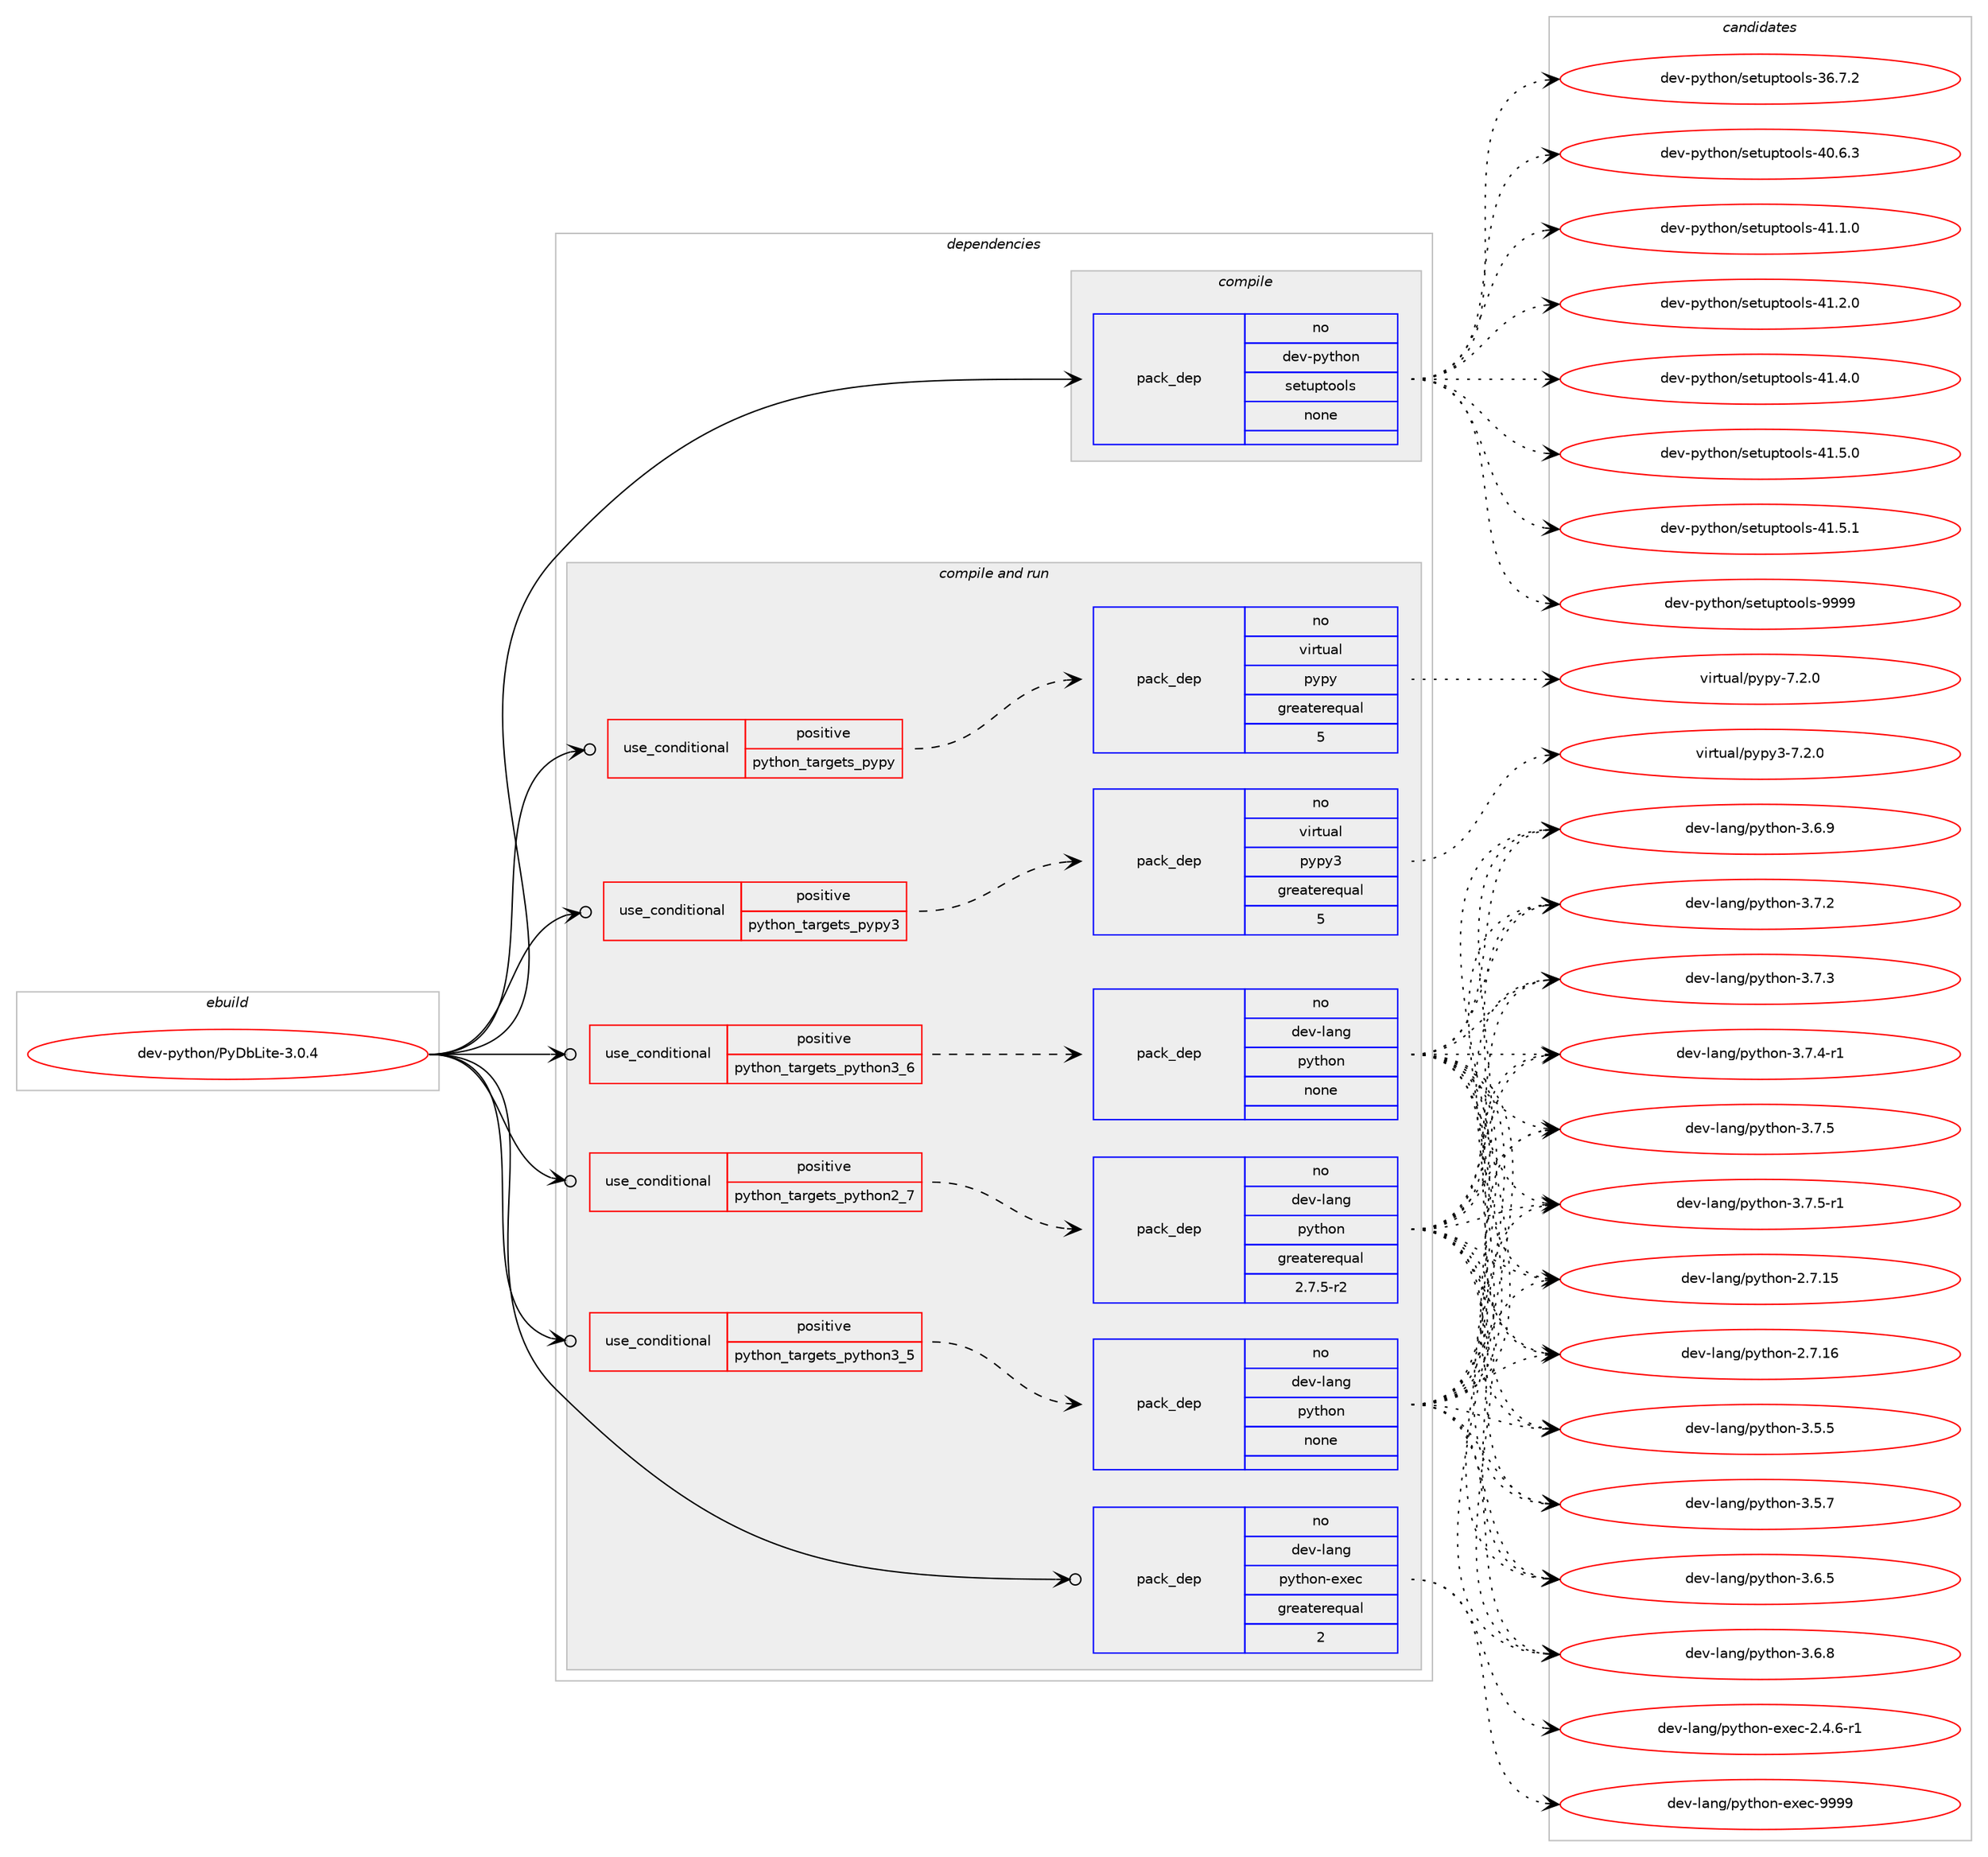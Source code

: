 digraph prolog {

# *************
# Graph options
# *************

newrank=true;
concentrate=true;
compound=true;
graph [rankdir=LR,fontname=Helvetica,fontsize=10,ranksep=1.5];#, ranksep=2.5, nodesep=0.2];
edge  [arrowhead=vee];
node  [fontname=Helvetica,fontsize=10];

# **********
# The ebuild
# **********

subgraph cluster_leftcol {
color=gray;
rank=same;
label=<<i>ebuild</i>>;
id [label="dev-python/PyDbLite-3.0.4", color=red, width=4, href="../dev-python/PyDbLite-3.0.4.svg"];
}

# ****************
# The dependencies
# ****************

subgraph cluster_midcol {
color=gray;
label=<<i>dependencies</i>>;
subgraph cluster_compile {
fillcolor="#eeeeee";
style=filled;
label=<<i>compile</i>>;
subgraph pack445293 {
dependency592710 [label=<<TABLE BORDER="0" CELLBORDER="1" CELLSPACING="0" CELLPADDING="4" WIDTH="220"><TR><TD ROWSPAN="6" CELLPADDING="30">pack_dep</TD></TR><TR><TD WIDTH="110">no</TD></TR><TR><TD>dev-python</TD></TR><TR><TD>setuptools</TD></TR><TR><TD>none</TD></TR><TR><TD></TD></TR></TABLE>>, shape=none, color=blue];
}
id:e -> dependency592710:w [weight=20,style="solid",arrowhead="vee"];
}
subgraph cluster_compileandrun {
fillcolor="#eeeeee";
style=filled;
label=<<i>compile and run</i>>;
subgraph cond135647 {
dependency592711 [label=<<TABLE BORDER="0" CELLBORDER="1" CELLSPACING="0" CELLPADDING="4"><TR><TD ROWSPAN="3" CELLPADDING="10">use_conditional</TD></TR><TR><TD>positive</TD></TR><TR><TD>python_targets_pypy</TD></TR></TABLE>>, shape=none, color=red];
subgraph pack445294 {
dependency592712 [label=<<TABLE BORDER="0" CELLBORDER="1" CELLSPACING="0" CELLPADDING="4" WIDTH="220"><TR><TD ROWSPAN="6" CELLPADDING="30">pack_dep</TD></TR><TR><TD WIDTH="110">no</TD></TR><TR><TD>virtual</TD></TR><TR><TD>pypy</TD></TR><TR><TD>greaterequal</TD></TR><TR><TD>5</TD></TR></TABLE>>, shape=none, color=blue];
}
dependency592711:e -> dependency592712:w [weight=20,style="dashed",arrowhead="vee"];
}
id:e -> dependency592711:w [weight=20,style="solid",arrowhead="odotvee"];
subgraph cond135648 {
dependency592713 [label=<<TABLE BORDER="0" CELLBORDER="1" CELLSPACING="0" CELLPADDING="4"><TR><TD ROWSPAN="3" CELLPADDING="10">use_conditional</TD></TR><TR><TD>positive</TD></TR><TR><TD>python_targets_pypy3</TD></TR></TABLE>>, shape=none, color=red];
subgraph pack445295 {
dependency592714 [label=<<TABLE BORDER="0" CELLBORDER="1" CELLSPACING="0" CELLPADDING="4" WIDTH="220"><TR><TD ROWSPAN="6" CELLPADDING="30">pack_dep</TD></TR><TR><TD WIDTH="110">no</TD></TR><TR><TD>virtual</TD></TR><TR><TD>pypy3</TD></TR><TR><TD>greaterequal</TD></TR><TR><TD>5</TD></TR></TABLE>>, shape=none, color=blue];
}
dependency592713:e -> dependency592714:w [weight=20,style="dashed",arrowhead="vee"];
}
id:e -> dependency592713:w [weight=20,style="solid",arrowhead="odotvee"];
subgraph cond135649 {
dependency592715 [label=<<TABLE BORDER="0" CELLBORDER="1" CELLSPACING="0" CELLPADDING="4"><TR><TD ROWSPAN="3" CELLPADDING="10">use_conditional</TD></TR><TR><TD>positive</TD></TR><TR><TD>python_targets_python2_7</TD></TR></TABLE>>, shape=none, color=red];
subgraph pack445296 {
dependency592716 [label=<<TABLE BORDER="0" CELLBORDER="1" CELLSPACING="0" CELLPADDING="4" WIDTH="220"><TR><TD ROWSPAN="6" CELLPADDING="30">pack_dep</TD></TR><TR><TD WIDTH="110">no</TD></TR><TR><TD>dev-lang</TD></TR><TR><TD>python</TD></TR><TR><TD>greaterequal</TD></TR><TR><TD>2.7.5-r2</TD></TR></TABLE>>, shape=none, color=blue];
}
dependency592715:e -> dependency592716:w [weight=20,style="dashed",arrowhead="vee"];
}
id:e -> dependency592715:w [weight=20,style="solid",arrowhead="odotvee"];
subgraph cond135650 {
dependency592717 [label=<<TABLE BORDER="0" CELLBORDER="1" CELLSPACING="0" CELLPADDING="4"><TR><TD ROWSPAN="3" CELLPADDING="10">use_conditional</TD></TR><TR><TD>positive</TD></TR><TR><TD>python_targets_python3_5</TD></TR></TABLE>>, shape=none, color=red];
subgraph pack445297 {
dependency592718 [label=<<TABLE BORDER="0" CELLBORDER="1" CELLSPACING="0" CELLPADDING="4" WIDTH="220"><TR><TD ROWSPAN="6" CELLPADDING="30">pack_dep</TD></TR><TR><TD WIDTH="110">no</TD></TR><TR><TD>dev-lang</TD></TR><TR><TD>python</TD></TR><TR><TD>none</TD></TR><TR><TD></TD></TR></TABLE>>, shape=none, color=blue];
}
dependency592717:e -> dependency592718:w [weight=20,style="dashed",arrowhead="vee"];
}
id:e -> dependency592717:w [weight=20,style="solid",arrowhead="odotvee"];
subgraph cond135651 {
dependency592719 [label=<<TABLE BORDER="0" CELLBORDER="1" CELLSPACING="0" CELLPADDING="4"><TR><TD ROWSPAN="3" CELLPADDING="10">use_conditional</TD></TR><TR><TD>positive</TD></TR><TR><TD>python_targets_python3_6</TD></TR></TABLE>>, shape=none, color=red];
subgraph pack445298 {
dependency592720 [label=<<TABLE BORDER="0" CELLBORDER="1" CELLSPACING="0" CELLPADDING="4" WIDTH="220"><TR><TD ROWSPAN="6" CELLPADDING="30">pack_dep</TD></TR><TR><TD WIDTH="110">no</TD></TR><TR><TD>dev-lang</TD></TR><TR><TD>python</TD></TR><TR><TD>none</TD></TR><TR><TD></TD></TR></TABLE>>, shape=none, color=blue];
}
dependency592719:e -> dependency592720:w [weight=20,style="dashed",arrowhead="vee"];
}
id:e -> dependency592719:w [weight=20,style="solid",arrowhead="odotvee"];
subgraph pack445299 {
dependency592721 [label=<<TABLE BORDER="0" CELLBORDER="1" CELLSPACING="0" CELLPADDING="4" WIDTH="220"><TR><TD ROWSPAN="6" CELLPADDING="30">pack_dep</TD></TR><TR><TD WIDTH="110">no</TD></TR><TR><TD>dev-lang</TD></TR><TR><TD>python-exec</TD></TR><TR><TD>greaterequal</TD></TR><TR><TD>2</TD></TR></TABLE>>, shape=none, color=blue];
}
id:e -> dependency592721:w [weight=20,style="solid",arrowhead="odotvee"];
}
subgraph cluster_run {
fillcolor="#eeeeee";
style=filled;
label=<<i>run</i>>;
}
}

# **************
# The candidates
# **************

subgraph cluster_choices {
rank=same;
color=gray;
label=<<i>candidates</i>>;

subgraph choice445293 {
color=black;
nodesep=1;
choice100101118451121211161041111104711510111611711211611111110811545515446554650 [label="dev-python/setuptools-36.7.2", color=red, width=4,href="../dev-python/setuptools-36.7.2.svg"];
choice100101118451121211161041111104711510111611711211611111110811545524846544651 [label="dev-python/setuptools-40.6.3", color=red, width=4,href="../dev-python/setuptools-40.6.3.svg"];
choice100101118451121211161041111104711510111611711211611111110811545524946494648 [label="dev-python/setuptools-41.1.0", color=red, width=4,href="../dev-python/setuptools-41.1.0.svg"];
choice100101118451121211161041111104711510111611711211611111110811545524946504648 [label="dev-python/setuptools-41.2.0", color=red, width=4,href="../dev-python/setuptools-41.2.0.svg"];
choice100101118451121211161041111104711510111611711211611111110811545524946524648 [label="dev-python/setuptools-41.4.0", color=red, width=4,href="../dev-python/setuptools-41.4.0.svg"];
choice100101118451121211161041111104711510111611711211611111110811545524946534648 [label="dev-python/setuptools-41.5.0", color=red, width=4,href="../dev-python/setuptools-41.5.0.svg"];
choice100101118451121211161041111104711510111611711211611111110811545524946534649 [label="dev-python/setuptools-41.5.1", color=red, width=4,href="../dev-python/setuptools-41.5.1.svg"];
choice10010111845112121116104111110471151011161171121161111111081154557575757 [label="dev-python/setuptools-9999", color=red, width=4,href="../dev-python/setuptools-9999.svg"];
dependency592710:e -> choice100101118451121211161041111104711510111611711211611111110811545515446554650:w [style=dotted,weight="100"];
dependency592710:e -> choice100101118451121211161041111104711510111611711211611111110811545524846544651:w [style=dotted,weight="100"];
dependency592710:e -> choice100101118451121211161041111104711510111611711211611111110811545524946494648:w [style=dotted,weight="100"];
dependency592710:e -> choice100101118451121211161041111104711510111611711211611111110811545524946504648:w [style=dotted,weight="100"];
dependency592710:e -> choice100101118451121211161041111104711510111611711211611111110811545524946524648:w [style=dotted,weight="100"];
dependency592710:e -> choice100101118451121211161041111104711510111611711211611111110811545524946534648:w [style=dotted,weight="100"];
dependency592710:e -> choice100101118451121211161041111104711510111611711211611111110811545524946534649:w [style=dotted,weight="100"];
dependency592710:e -> choice10010111845112121116104111110471151011161171121161111111081154557575757:w [style=dotted,weight="100"];
}
subgraph choice445294 {
color=black;
nodesep=1;
choice1181051141161179710847112121112121455546504648 [label="virtual/pypy-7.2.0", color=red, width=4,href="../virtual/pypy-7.2.0.svg"];
dependency592712:e -> choice1181051141161179710847112121112121455546504648:w [style=dotted,weight="100"];
}
subgraph choice445295 {
color=black;
nodesep=1;
choice118105114116117971084711212111212151455546504648 [label="virtual/pypy3-7.2.0", color=red, width=4,href="../virtual/pypy3-7.2.0.svg"];
dependency592714:e -> choice118105114116117971084711212111212151455546504648:w [style=dotted,weight="100"];
}
subgraph choice445296 {
color=black;
nodesep=1;
choice10010111845108971101034711212111610411111045504655464953 [label="dev-lang/python-2.7.15", color=red, width=4,href="../dev-lang/python-2.7.15.svg"];
choice10010111845108971101034711212111610411111045504655464954 [label="dev-lang/python-2.7.16", color=red, width=4,href="../dev-lang/python-2.7.16.svg"];
choice100101118451089711010347112121116104111110455146534653 [label="dev-lang/python-3.5.5", color=red, width=4,href="../dev-lang/python-3.5.5.svg"];
choice100101118451089711010347112121116104111110455146534655 [label="dev-lang/python-3.5.7", color=red, width=4,href="../dev-lang/python-3.5.7.svg"];
choice100101118451089711010347112121116104111110455146544653 [label="dev-lang/python-3.6.5", color=red, width=4,href="../dev-lang/python-3.6.5.svg"];
choice100101118451089711010347112121116104111110455146544656 [label="dev-lang/python-3.6.8", color=red, width=4,href="../dev-lang/python-3.6.8.svg"];
choice100101118451089711010347112121116104111110455146544657 [label="dev-lang/python-3.6.9", color=red, width=4,href="../dev-lang/python-3.6.9.svg"];
choice100101118451089711010347112121116104111110455146554650 [label="dev-lang/python-3.7.2", color=red, width=4,href="../dev-lang/python-3.7.2.svg"];
choice100101118451089711010347112121116104111110455146554651 [label="dev-lang/python-3.7.3", color=red, width=4,href="../dev-lang/python-3.7.3.svg"];
choice1001011184510897110103471121211161041111104551465546524511449 [label="dev-lang/python-3.7.4-r1", color=red, width=4,href="../dev-lang/python-3.7.4-r1.svg"];
choice100101118451089711010347112121116104111110455146554653 [label="dev-lang/python-3.7.5", color=red, width=4,href="../dev-lang/python-3.7.5.svg"];
choice1001011184510897110103471121211161041111104551465546534511449 [label="dev-lang/python-3.7.5-r1", color=red, width=4,href="../dev-lang/python-3.7.5-r1.svg"];
dependency592716:e -> choice10010111845108971101034711212111610411111045504655464953:w [style=dotted,weight="100"];
dependency592716:e -> choice10010111845108971101034711212111610411111045504655464954:w [style=dotted,weight="100"];
dependency592716:e -> choice100101118451089711010347112121116104111110455146534653:w [style=dotted,weight="100"];
dependency592716:e -> choice100101118451089711010347112121116104111110455146534655:w [style=dotted,weight="100"];
dependency592716:e -> choice100101118451089711010347112121116104111110455146544653:w [style=dotted,weight="100"];
dependency592716:e -> choice100101118451089711010347112121116104111110455146544656:w [style=dotted,weight="100"];
dependency592716:e -> choice100101118451089711010347112121116104111110455146544657:w [style=dotted,weight="100"];
dependency592716:e -> choice100101118451089711010347112121116104111110455146554650:w [style=dotted,weight="100"];
dependency592716:e -> choice100101118451089711010347112121116104111110455146554651:w [style=dotted,weight="100"];
dependency592716:e -> choice1001011184510897110103471121211161041111104551465546524511449:w [style=dotted,weight="100"];
dependency592716:e -> choice100101118451089711010347112121116104111110455146554653:w [style=dotted,weight="100"];
dependency592716:e -> choice1001011184510897110103471121211161041111104551465546534511449:w [style=dotted,weight="100"];
}
subgraph choice445297 {
color=black;
nodesep=1;
choice10010111845108971101034711212111610411111045504655464953 [label="dev-lang/python-2.7.15", color=red, width=4,href="../dev-lang/python-2.7.15.svg"];
choice10010111845108971101034711212111610411111045504655464954 [label="dev-lang/python-2.7.16", color=red, width=4,href="../dev-lang/python-2.7.16.svg"];
choice100101118451089711010347112121116104111110455146534653 [label="dev-lang/python-3.5.5", color=red, width=4,href="../dev-lang/python-3.5.5.svg"];
choice100101118451089711010347112121116104111110455146534655 [label="dev-lang/python-3.5.7", color=red, width=4,href="../dev-lang/python-3.5.7.svg"];
choice100101118451089711010347112121116104111110455146544653 [label="dev-lang/python-3.6.5", color=red, width=4,href="../dev-lang/python-3.6.5.svg"];
choice100101118451089711010347112121116104111110455146544656 [label="dev-lang/python-3.6.8", color=red, width=4,href="../dev-lang/python-3.6.8.svg"];
choice100101118451089711010347112121116104111110455146544657 [label="dev-lang/python-3.6.9", color=red, width=4,href="../dev-lang/python-3.6.9.svg"];
choice100101118451089711010347112121116104111110455146554650 [label="dev-lang/python-3.7.2", color=red, width=4,href="../dev-lang/python-3.7.2.svg"];
choice100101118451089711010347112121116104111110455146554651 [label="dev-lang/python-3.7.3", color=red, width=4,href="../dev-lang/python-3.7.3.svg"];
choice1001011184510897110103471121211161041111104551465546524511449 [label="dev-lang/python-3.7.4-r1", color=red, width=4,href="../dev-lang/python-3.7.4-r1.svg"];
choice100101118451089711010347112121116104111110455146554653 [label="dev-lang/python-3.7.5", color=red, width=4,href="../dev-lang/python-3.7.5.svg"];
choice1001011184510897110103471121211161041111104551465546534511449 [label="dev-lang/python-3.7.5-r1", color=red, width=4,href="../dev-lang/python-3.7.5-r1.svg"];
dependency592718:e -> choice10010111845108971101034711212111610411111045504655464953:w [style=dotted,weight="100"];
dependency592718:e -> choice10010111845108971101034711212111610411111045504655464954:w [style=dotted,weight="100"];
dependency592718:e -> choice100101118451089711010347112121116104111110455146534653:w [style=dotted,weight="100"];
dependency592718:e -> choice100101118451089711010347112121116104111110455146534655:w [style=dotted,weight="100"];
dependency592718:e -> choice100101118451089711010347112121116104111110455146544653:w [style=dotted,weight="100"];
dependency592718:e -> choice100101118451089711010347112121116104111110455146544656:w [style=dotted,weight="100"];
dependency592718:e -> choice100101118451089711010347112121116104111110455146544657:w [style=dotted,weight="100"];
dependency592718:e -> choice100101118451089711010347112121116104111110455146554650:w [style=dotted,weight="100"];
dependency592718:e -> choice100101118451089711010347112121116104111110455146554651:w [style=dotted,weight="100"];
dependency592718:e -> choice1001011184510897110103471121211161041111104551465546524511449:w [style=dotted,weight="100"];
dependency592718:e -> choice100101118451089711010347112121116104111110455146554653:w [style=dotted,weight="100"];
dependency592718:e -> choice1001011184510897110103471121211161041111104551465546534511449:w [style=dotted,weight="100"];
}
subgraph choice445298 {
color=black;
nodesep=1;
choice10010111845108971101034711212111610411111045504655464953 [label="dev-lang/python-2.7.15", color=red, width=4,href="../dev-lang/python-2.7.15.svg"];
choice10010111845108971101034711212111610411111045504655464954 [label="dev-lang/python-2.7.16", color=red, width=4,href="../dev-lang/python-2.7.16.svg"];
choice100101118451089711010347112121116104111110455146534653 [label="dev-lang/python-3.5.5", color=red, width=4,href="../dev-lang/python-3.5.5.svg"];
choice100101118451089711010347112121116104111110455146534655 [label="dev-lang/python-3.5.7", color=red, width=4,href="../dev-lang/python-3.5.7.svg"];
choice100101118451089711010347112121116104111110455146544653 [label="dev-lang/python-3.6.5", color=red, width=4,href="../dev-lang/python-3.6.5.svg"];
choice100101118451089711010347112121116104111110455146544656 [label="dev-lang/python-3.6.8", color=red, width=4,href="../dev-lang/python-3.6.8.svg"];
choice100101118451089711010347112121116104111110455146544657 [label="dev-lang/python-3.6.9", color=red, width=4,href="../dev-lang/python-3.6.9.svg"];
choice100101118451089711010347112121116104111110455146554650 [label="dev-lang/python-3.7.2", color=red, width=4,href="../dev-lang/python-3.7.2.svg"];
choice100101118451089711010347112121116104111110455146554651 [label="dev-lang/python-3.7.3", color=red, width=4,href="../dev-lang/python-3.7.3.svg"];
choice1001011184510897110103471121211161041111104551465546524511449 [label="dev-lang/python-3.7.4-r1", color=red, width=4,href="../dev-lang/python-3.7.4-r1.svg"];
choice100101118451089711010347112121116104111110455146554653 [label="dev-lang/python-3.7.5", color=red, width=4,href="../dev-lang/python-3.7.5.svg"];
choice1001011184510897110103471121211161041111104551465546534511449 [label="dev-lang/python-3.7.5-r1", color=red, width=4,href="../dev-lang/python-3.7.5-r1.svg"];
dependency592720:e -> choice10010111845108971101034711212111610411111045504655464953:w [style=dotted,weight="100"];
dependency592720:e -> choice10010111845108971101034711212111610411111045504655464954:w [style=dotted,weight="100"];
dependency592720:e -> choice100101118451089711010347112121116104111110455146534653:w [style=dotted,weight="100"];
dependency592720:e -> choice100101118451089711010347112121116104111110455146534655:w [style=dotted,weight="100"];
dependency592720:e -> choice100101118451089711010347112121116104111110455146544653:w [style=dotted,weight="100"];
dependency592720:e -> choice100101118451089711010347112121116104111110455146544656:w [style=dotted,weight="100"];
dependency592720:e -> choice100101118451089711010347112121116104111110455146544657:w [style=dotted,weight="100"];
dependency592720:e -> choice100101118451089711010347112121116104111110455146554650:w [style=dotted,weight="100"];
dependency592720:e -> choice100101118451089711010347112121116104111110455146554651:w [style=dotted,weight="100"];
dependency592720:e -> choice1001011184510897110103471121211161041111104551465546524511449:w [style=dotted,weight="100"];
dependency592720:e -> choice100101118451089711010347112121116104111110455146554653:w [style=dotted,weight="100"];
dependency592720:e -> choice1001011184510897110103471121211161041111104551465546534511449:w [style=dotted,weight="100"];
}
subgraph choice445299 {
color=black;
nodesep=1;
choice10010111845108971101034711212111610411111045101120101994550465246544511449 [label="dev-lang/python-exec-2.4.6-r1", color=red, width=4,href="../dev-lang/python-exec-2.4.6-r1.svg"];
choice10010111845108971101034711212111610411111045101120101994557575757 [label="dev-lang/python-exec-9999", color=red, width=4,href="../dev-lang/python-exec-9999.svg"];
dependency592721:e -> choice10010111845108971101034711212111610411111045101120101994550465246544511449:w [style=dotted,weight="100"];
dependency592721:e -> choice10010111845108971101034711212111610411111045101120101994557575757:w [style=dotted,weight="100"];
}
}

}
